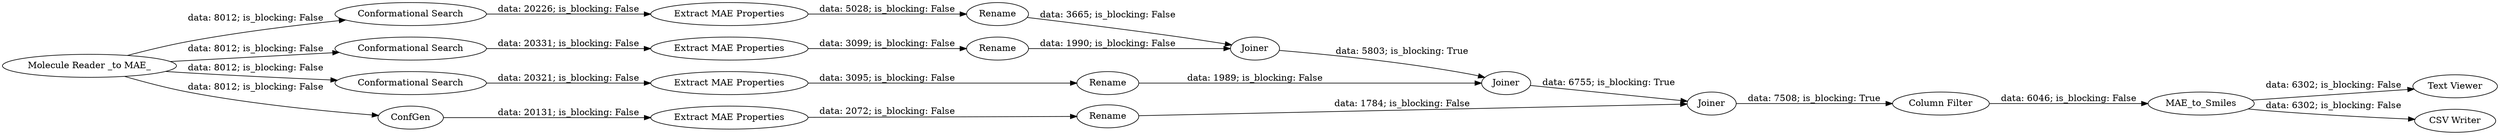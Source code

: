 digraph {
	"8284482167808130958_14" [label=Rename]
	"8284482167808130958_33" [label=Rename]
	"8284482167808130958_48" [label="Text Viewer"]
	"8284482167808130958_46" [label=Joiner]
	"8284482167808130958_32" [label="Extract MAE Properties"]
	"8284482167808130958_4" [label="Conformational Search"]
	"8284482167808130958_113" [label="CSV Writer"]
	"8284482167808130958_8249" [label=ConfGen]
	"8284482167808130958_2" [label="Conformational Search"]
	"8284482167808130958_47" [label=Joiner]
	"8284482167808130958_9" [label="Extract MAE Properties"]
	"8284482167808130958_50" [label=MAE_to_Smiles]
	"8284482167808130958_13" [label=Rename]
	"8284482167808130958_49" [label="Column Filter"]
	"8284482167808130958_11" [label="Extract MAE Properties"]
	"8284482167808130958_45" [label=Joiner]
	"8284482167808130958_3" [label="Conformational Search"]
	"8284482167808130958_10" [label="Extract MAE Properties"]
	"8284482167808130958_15" [label=Rename]
	"8284482167808130958_8248" [label="Molecule Reader _to MAE_"]
	"8284482167808130958_13" -> "8284482167808130958_45" [label="data: 3665; is_blocking: False"]
	"8284482167808130958_3" -> "8284482167808130958_10" [label="data: 20331; is_blocking: False"]
	"8284482167808130958_50" -> "8284482167808130958_48" [label="data: 6302; is_blocking: False"]
	"8284482167808130958_15" -> "8284482167808130958_46" [label="data: 1989; is_blocking: False"]
	"8284482167808130958_2" -> "8284482167808130958_9" [label="data: 20226; is_blocking: False"]
	"8284482167808130958_47" -> "8284482167808130958_49" [label="data: 7508; is_blocking: True"]
	"8284482167808130958_50" -> "8284482167808130958_113" [label="data: 6302; is_blocking: False"]
	"8284482167808130958_14" -> "8284482167808130958_45" [label="data: 1990; is_blocking: False"]
	"8284482167808130958_32" -> "8284482167808130958_33" [label="data: 2072; is_blocking: False"]
	"8284482167808130958_46" -> "8284482167808130958_47" [label="data: 6755; is_blocking: True"]
	"8284482167808130958_8248" -> "8284482167808130958_8249" [label="data: 8012; is_blocking: False"]
	"8284482167808130958_11" -> "8284482167808130958_15" [label="data: 3095; is_blocking: False"]
	"8284482167808130958_8248" -> "8284482167808130958_3" [label="data: 8012; is_blocking: False"]
	"8284482167808130958_10" -> "8284482167808130958_14" [label="data: 3099; is_blocking: False"]
	"8284482167808130958_8248" -> "8284482167808130958_2" [label="data: 8012; is_blocking: False"]
	"8284482167808130958_4" -> "8284482167808130958_11" [label="data: 20321; is_blocking: False"]
	"8284482167808130958_9" -> "8284482167808130958_13" [label="data: 5028; is_blocking: False"]
	"8284482167808130958_8249" -> "8284482167808130958_32" [label="data: 20131; is_blocking: False"]
	"8284482167808130958_45" -> "8284482167808130958_46" [label="data: 5803; is_blocking: True"]
	"8284482167808130958_33" -> "8284482167808130958_47" [label="data: 1784; is_blocking: False"]
	"8284482167808130958_49" -> "8284482167808130958_50" [label="data: 6046; is_blocking: False"]
	"8284482167808130958_8248" -> "8284482167808130958_4" [label="data: 8012; is_blocking: False"]
	rankdir=LR
}

